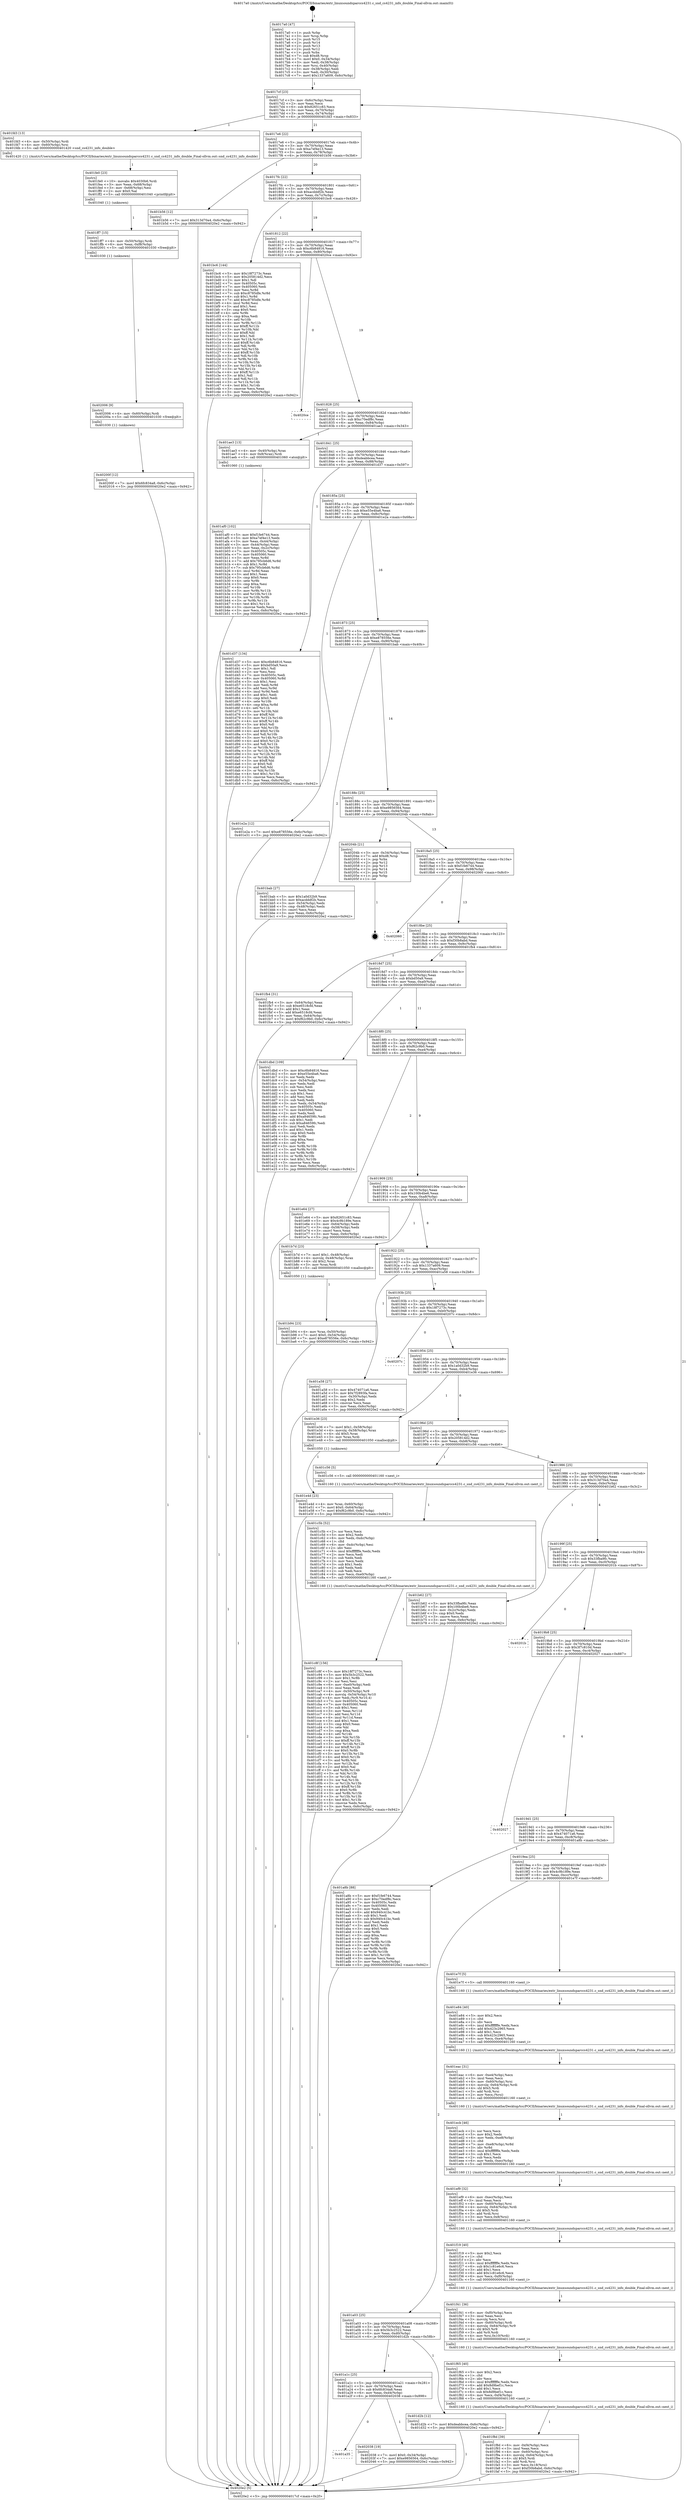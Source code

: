 digraph "0x4017a0" {
  label = "0x4017a0 (/mnt/c/Users/mathe/Desktop/tcc/POCII/binaries/extr_linuxsoundsparccs4231.c_snd_cs4231_info_double_Final-ollvm.out::main(0))"
  labelloc = "t"
  node[shape=record]

  Entry [label="",width=0.3,height=0.3,shape=circle,fillcolor=black,style=filled]
  "0x4017cf" [label="{
     0x4017cf [23]\l
     | [instrs]\l
     &nbsp;&nbsp;0x4017cf \<+3\>: mov -0x6c(%rbp),%eax\l
     &nbsp;&nbsp;0x4017d2 \<+2\>: mov %eax,%ecx\l
     &nbsp;&nbsp;0x4017d4 \<+6\>: sub $0x82651c83,%ecx\l
     &nbsp;&nbsp;0x4017da \<+3\>: mov %eax,-0x70(%rbp)\l
     &nbsp;&nbsp;0x4017dd \<+3\>: mov %ecx,-0x74(%rbp)\l
     &nbsp;&nbsp;0x4017e0 \<+6\>: je 0000000000401fd3 \<main+0x833\>\l
  }"]
  "0x401fd3" [label="{
     0x401fd3 [13]\l
     | [instrs]\l
     &nbsp;&nbsp;0x401fd3 \<+4\>: mov -0x50(%rbp),%rdi\l
     &nbsp;&nbsp;0x401fd7 \<+4\>: mov -0x60(%rbp),%rsi\l
     &nbsp;&nbsp;0x401fdb \<+5\>: call 0000000000401420 \<snd_cs4231_info_double\>\l
     | [calls]\l
     &nbsp;&nbsp;0x401420 \{1\} (/mnt/c/Users/mathe/Desktop/tcc/POCII/binaries/extr_linuxsoundsparccs4231.c_snd_cs4231_info_double_Final-ollvm.out::snd_cs4231_info_double)\l
  }"]
  "0x4017e6" [label="{
     0x4017e6 [22]\l
     | [instrs]\l
     &nbsp;&nbsp;0x4017e6 \<+5\>: jmp 00000000004017eb \<main+0x4b\>\l
     &nbsp;&nbsp;0x4017eb \<+3\>: mov -0x70(%rbp),%eax\l
     &nbsp;&nbsp;0x4017ee \<+5\>: sub $0xa7ef4e13,%eax\l
     &nbsp;&nbsp;0x4017f3 \<+3\>: mov %eax,-0x78(%rbp)\l
     &nbsp;&nbsp;0x4017f6 \<+6\>: je 0000000000401b56 \<main+0x3b6\>\l
  }"]
  Exit [label="",width=0.3,height=0.3,shape=circle,fillcolor=black,style=filled,peripheries=2]
  "0x401b56" [label="{
     0x401b56 [12]\l
     | [instrs]\l
     &nbsp;&nbsp;0x401b56 \<+7\>: movl $0x313d70a4,-0x6c(%rbp)\l
     &nbsp;&nbsp;0x401b5d \<+5\>: jmp 00000000004020e2 \<main+0x942\>\l
  }"]
  "0x4017fc" [label="{
     0x4017fc [22]\l
     | [instrs]\l
     &nbsp;&nbsp;0x4017fc \<+5\>: jmp 0000000000401801 \<main+0x61\>\l
     &nbsp;&nbsp;0x401801 \<+3\>: mov -0x70(%rbp),%eax\l
     &nbsp;&nbsp;0x401804 \<+5\>: sub $0xacdddf2b,%eax\l
     &nbsp;&nbsp;0x401809 \<+3\>: mov %eax,-0x7c(%rbp)\l
     &nbsp;&nbsp;0x40180c \<+6\>: je 0000000000401bc6 \<main+0x426\>\l
  }"]
  "0x401a35" [label="{
     0x401a35\l
  }", style=dashed]
  "0x401bc6" [label="{
     0x401bc6 [144]\l
     | [instrs]\l
     &nbsp;&nbsp;0x401bc6 \<+5\>: mov $0x18f7273c,%eax\l
     &nbsp;&nbsp;0x401bcb \<+5\>: mov $0x205814d2,%ecx\l
     &nbsp;&nbsp;0x401bd0 \<+2\>: mov $0x1,%dl\l
     &nbsp;&nbsp;0x401bd2 \<+7\>: mov 0x40505c,%esi\l
     &nbsp;&nbsp;0x401bd9 \<+7\>: mov 0x405060,%edi\l
     &nbsp;&nbsp;0x401be0 \<+3\>: mov %esi,%r8d\l
     &nbsp;&nbsp;0x401be3 \<+7\>: sub $0xc8785dfe,%r8d\l
     &nbsp;&nbsp;0x401bea \<+4\>: sub $0x1,%r8d\l
     &nbsp;&nbsp;0x401bee \<+7\>: add $0xc8785dfe,%r8d\l
     &nbsp;&nbsp;0x401bf5 \<+4\>: imul %r8d,%esi\l
     &nbsp;&nbsp;0x401bf9 \<+3\>: and $0x1,%esi\l
     &nbsp;&nbsp;0x401bfc \<+3\>: cmp $0x0,%esi\l
     &nbsp;&nbsp;0x401bff \<+4\>: sete %r9b\l
     &nbsp;&nbsp;0x401c03 \<+3\>: cmp $0xa,%edi\l
     &nbsp;&nbsp;0x401c06 \<+4\>: setl %r10b\l
     &nbsp;&nbsp;0x401c0a \<+3\>: mov %r9b,%r11b\l
     &nbsp;&nbsp;0x401c0d \<+4\>: xor $0xff,%r11b\l
     &nbsp;&nbsp;0x401c11 \<+3\>: mov %r10b,%bl\l
     &nbsp;&nbsp;0x401c14 \<+3\>: xor $0xff,%bl\l
     &nbsp;&nbsp;0x401c17 \<+3\>: xor $0x1,%dl\l
     &nbsp;&nbsp;0x401c1a \<+3\>: mov %r11b,%r14b\l
     &nbsp;&nbsp;0x401c1d \<+4\>: and $0xff,%r14b\l
     &nbsp;&nbsp;0x401c21 \<+3\>: and %dl,%r9b\l
     &nbsp;&nbsp;0x401c24 \<+3\>: mov %bl,%r15b\l
     &nbsp;&nbsp;0x401c27 \<+4\>: and $0xff,%r15b\l
     &nbsp;&nbsp;0x401c2b \<+3\>: and %dl,%r10b\l
     &nbsp;&nbsp;0x401c2e \<+3\>: or %r9b,%r14b\l
     &nbsp;&nbsp;0x401c31 \<+3\>: or %r10b,%r15b\l
     &nbsp;&nbsp;0x401c34 \<+3\>: xor %r15b,%r14b\l
     &nbsp;&nbsp;0x401c37 \<+3\>: or %bl,%r11b\l
     &nbsp;&nbsp;0x401c3a \<+4\>: xor $0xff,%r11b\l
     &nbsp;&nbsp;0x401c3e \<+3\>: or $0x1,%dl\l
     &nbsp;&nbsp;0x401c41 \<+3\>: and %dl,%r11b\l
     &nbsp;&nbsp;0x401c44 \<+3\>: or %r11b,%r14b\l
     &nbsp;&nbsp;0x401c47 \<+4\>: test $0x1,%r14b\l
     &nbsp;&nbsp;0x401c4b \<+3\>: cmovne %ecx,%eax\l
     &nbsp;&nbsp;0x401c4e \<+3\>: mov %eax,-0x6c(%rbp)\l
     &nbsp;&nbsp;0x401c51 \<+5\>: jmp 00000000004020e2 \<main+0x942\>\l
  }"]
  "0x401812" [label="{
     0x401812 [22]\l
     | [instrs]\l
     &nbsp;&nbsp;0x401812 \<+5\>: jmp 0000000000401817 \<main+0x77\>\l
     &nbsp;&nbsp;0x401817 \<+3\>: mov -0x70(%rbp),%eax\l
     &nbsp;&nbsp;0x40181a \<+5\>: sub $0xc6b84816,%eax\l
     &nbsp;&nbsp;0x40181f \<+3\>: mov %eax,-0x80(%rbp)\l
     &nbsp;&nbsp;0x401822 \<+6\>: je 00000000004020ce \<main+0x92e\>\l
  }"]
  "0x402038" [label="{
     0x402038 [19]\l
     | [instrs]\l
     &nbsp;&nbsp;0x402038 \<+7\>: movl $0x0,-0x34(%rbp)\l
     &nbsp;&nbsp;0x40203f \<+7\>: movl $0xe9856564,-0x6c(%rbp)\l
     &nbsp;&nbsp;0x402046 \<+5\>: jmp 00000000004020e2 \<main+0x942\>\l
  }"]
  "0x4020ce" [label="{
     0x4020ce\l
  }", style=dashed]
  "0x401828" [label="{
     0x401828 [25]\l
     | [instrs]\l
     &nbsp;&nbsp;0x401828 \<+5\>: jmp 000000000040182d \<main+0x8d\>\l
     &nbsp;&nbsp;0x40182d \<+3\>: mov -0x70(%rbp),%eax\l
     &nbsp;&nbsp;0x401830 \<+5\>: sub $0xc70edf8c,%eax\l
     &nbsp;&nbsp;0x401835 \<+6\>: mov %eax,-0x84(%rbp)\l
     &nbsp;&nbsp;0x40183b \<+6\>: je 0000000000401ae3 \<main+0x343\>\l
  }"]
  "0x40200f" [label="{
     0x40200f [12]\l
     | [instrs]\l
     &nbsp;&nbsp;0x40200f \<+7\>: movl $0x6fc834a8,-0x6c(%rbp)\l
     &nbsp;&nbsp;0x402016 \<+5\>: jmp 00000000004020e2 \<main+0x942\>\l
  }"]
  "0x401ae3" [label="{
     0x401ae3 [13]\l
     | [instrs]\l
     &nbsp;&nbsp;0x401ae3 \<+4\>: mov -0x40(%rbp),%rax\l
     &nbsp;&nbsp;0x401ae7 \<+4\>: mov 0x8(%rax),%rdi\l
     &nbsp;&nbsp;0x401aeb \<+5\>: call 0000000000401060 \<atoi@plt\>\l
     | [calls]\l
     &nbsp;&nbsp;0x401060 \{1\} (unknown)\l
  }"]
  "0x401841" [label="{
     0x401841 [25]\l
     | [instrs]\l
     &nbsp;&nbsp;0x401841 \<+5\>: jmp 0000000000401846 \<main+0xa6\>\l
     &nbsp;&nbsp;0x401846 \<+3\>: mov -0x70(%rbp),%eax\l
     &nbsp;&nbsp;0x401849 \<+5\>: sub $0xdeabbcea,%eax\l
     &nbsp;&nbsp;0x40184e \<+6\>: mov %eax,-0x88(%rbp)\l
     &nbsp;&nbsp;0x401854 \<+6\>: je 0000000000401d37 \<main+0x597\>\l
  }"]
  "0x402006" [label="{
     0x402006 [9]\l
     | [instrs]\l
     &nbsp;&nbsp;0x402006 \<+4\>: mov -0x60(%rbp),%rdi\l
     &nbsp;&nbsp;0x40200a \<+5\>: call 0000000000401030 \<free@plt\>\l
     | [calls]\l
     &nbsp;&nbsp;0x401030 \{1\} (unknown)\l
  }"]
  "0x401d37" [label="{
     0x401d37 [134]\l
     | [instrs]\l
     &nbsp;&nbsp;0x401d37 \<+5\>: mov $0xc6b84816,%eax\l
     &nbsp;&nbsp;0x401d3c \<+5\>: mov $0xbd50a9,%ecx\l
     &nbsp;&nbsp;0x401d41 \<+2\>: mov $0x1,%dl\l
     &nbsp;&nbsp;0x401d43 \<+2\>: xor %esi,%esi\l
     &nbsp;&nbsp;0x401d45 \<+7\>: mov 0x40505c,%edi\l
     &nbsp;&nbsp;0x401d4c \<+8\>: mov 0x405060,%r8d\l
     &nbsp;&nbsp;0x401d54 \<+3\>: sub $0x1,%esi\l
     &nbsp;&nbsp;0x401d57 \<+3\>: mov %edi,%r9d\l
     &nbsp;&nbsp;0x401d5a \<+3\>: add %esi,%r9d\l
     &nbsp;&nbsp;0x401d5d \<+4\>: imul %r9d,%edi\l
     &nbsp;&nbsp;0x401d61 \<+3\>: and $0x1,%edi\l
     &nbsp;&nbsp;0x401d64 \<+3\>: cmp $0x0,%edi\l
     &nbsp;&nbsp;0x401d67 \<+4\>: sete %r10b\l
     &nbsp;&nbsp;0x401d6b \<+4\>: cmp $0xa,%r8d\l
     &nbsp;&nbsp;0x401d6f \<+4\>: setl %r11b\l
     &nbsp;&nbsp;0x401d73 \<+3\>: mov %r10b,%bl\l
     &nbsp;&nbsp;0x401d76 \<+3\>: xor $0xff,%bl\l
     &nbsp;&nbsp;0x401d79 \<+3\>: mov %r11b,%r14b\l
     &nbsp;&nbsp;0x401d7c \<+4\>: xor $0xff,%r14b\l
     &nbsp;&nbsp;0x401d80 \<+3\>: xor $0x0,%dl\l
     &nbsp;&nbsp;0x401d83 \<+3\>: mov %bl,%r15b\l
     &nbsp;&nbsp;0x401d86 \<+4\>: and $0x0,%r15b\l
     &nbsp;&nbsp;0x401d8a \<+3\>: and %dl,%r10b\l
     &nbsp;&nbsp;0x401d8d \<+3\>: mov %r14b,%r12b\l
     &nbsp;&nbsp;0x401d90 \<+4\>: and $0x0,%r12b\l
     &nbsp;&nbsp;0x401d94 \<+3\>: and %dl,%r11b\l
     &nbsp;&nbsp;0x401d97 \<+3\>: or %r10b,%r15b\l
     &nbsp;&nbsp;0x401d9a \<+3\>: or %r11b,%r12b\l
     &nbsp;&nbsp;0x401d9d \<+3\>: xor %r12b,%r15b\l
     &nbsp;&nbsp;0x401da0 \<+3\>: or %r14b,%bl\l
     &nbsp;&nbsp;0x401da3 \<+3\>: xor $0xff,%bl\l
     &nbsp;&nbsp;0x401da6 \<+3\>: or $0x0,%dl\l
     &nbsp;&nbsp;0x401da9 \<+2\>: and %dl,%bl\l
     &nbsp;&nbsp;0x401dab \<+3\>: or %bl,%r15b\l
     &nbsp;&nbsp;0x401dae \<+4\>: test $0x1,%r15b\l
     &nbsp;&nbsp;0x401db2 \<+3\>: cmovne %ecx,%eax\l
     &nbsp;&nbsp;0x401db5 \<+3\>: mov %eax,-0x6c(%rbp)\l
     &nbsp;&nbsp;0x401db8 \<+5\>: jmp 00000000004020e2 \<main+0x942\>\l
  }"]
  "0x40185a" [label="{
     0x40185a [25]\l
     | [instrs]\l
     &nbsp;&nbsp;0x40185a \<+5\>: jmp 000000000040185f \<main+0xbf\>\l
     &nbsp;&nbsp;0x40185f \<+3\>: mov -0x70(%rbp),%eax\l
     &nbsp;&nbsp;0x401862 \<+5\>: sub $0xe55e4ba6,%eax\l
     &nbsp;&nbsp;0x401867 \<+6\>: mov %eax,-0x8c(%rbp)\l
     &nbsp;&nbsp;0x40186d \<+6\>: je 0000000000401e2a \<main+0x68a\>\l
  }"]
  "0x401ff7" [label="{
     0x401ff7 [15]\l
     | [instrs]\l
     &nbsp;&nbsp;0x401ff7 \<+4\>: mov -0x50(%rbp),%rdi\l
     &nbsp;&nbsp;0x401ffb \<+6\>: mov %eax,-0xf8(%rbp)\l
     &nbsp;&nbsp;0x402001 \<+5\>: call 0000000000401030 \<free@plt\>\l
     | [calls]\l
     &nbsp;&nbsp;0x401030 \{1\} (unknown)\l
  }"]
  "0x401e2a" [label="{
     0x401e2a [12]\l
     | [instrs]\l
     &nbsp;&nbsp;0x401e2a \<+7\>: movl $0xe878556e,-0x6c(%rbp)\l
     &nbsp;&nbsp;0x401e31 \<+5\>: jmp 00000000004020e2 \<main+0x942\>\l
  }"]
  "0x401873" [label="{
     0x401873 [25]\l
     | [instrs]\l
     &nbsp;&nbsp;0x401873 \<+5\>: jmp 0000000000401878 \<main+0xd8\>\l
     &nbsp;&nbsp;0x401878 \<+3\>: mov -0x70(%rbp),%eax\l
     &nbsp;&nbsp;0x40187b \<+5\>: sub $0xe878556e,%eax\l
     &nbsp;&nbsp;0x401880 \<+6\>: mov %eax,-0x90(%rbp)\l
     &nbsp;&nbsp;0x401886 \<+6\>: je 0000000000401bab \<main+0x40b\>\l
  }"]
  "0x401fe0" [label="{
     0x401fe0 [23]\l
     | [instrs]\l
     &nbsp;&nbsp;0x401fe0 \<+10\>: movabs $0x4030b6,%rdi\l
     &nbsp;&nbsp;0x401fea \<+3\>: mov %eax,-0x68(%rbp)\l
     &nbsp;&nbsp;0x401fed \<+3\>: mov -0x68(%rbp),%esi\l
     &nbsp;&nbsp;0x401ff0 \<+2\>: mov $0x0,%al\l
     &nbsp;&nbsp;0x401ff2 \<+5\>: call 0000000000401040 \<printf@plt\>\l
     | [calls]\l
     &nbsp;&nbsp;0x401040 \{1\} (unknown)\l
  }"]
  "0x401bab" [label="{
     0x401bab [27]\l
     | [instrs]\l
     &nbsp;&nbsp;0x401bab \<+5\>: mov $0x1a0d32b9,%eax\l
     &nbsp;&nbsp;0x401bb0 \<+5\>: mov $0xacdddf2b,%ecx\l
     &nbsp;&nbsp;0x401bb5 \<+3\>: mov -0x54(%rbp),%edx\l
     &nbsp;&nbsp;0x401bb8 \<+3\>: cmp -0x48(%rbp),%edx\l
     &nbsp;&nbsp;0x401bbb \<+3\>: cmovl %ecx,%eax\l
     &nbsp;&nbsp;0x401bbe \<+3\>: mov %eax,-0x6c(%rbp)\l
     &nbsp;&nbsp;0x401bc1 \<+5\>: jmp 00000000004020e2 \<main+0x942\>\l
  }"]
  "0x40188c" [label="{
     0x40188c [25]\l
     | [instrs]\l
     &nbsp;&nbsp;0x40188c \<+5\>: jmp 0000000000401891 \<main+0xf1\>\l
     &nbsp;&nbsp;0x401891 \<+3\>: mov -0x70(%rbp),%eax\l
     &nbsp;&nbsp;0x401894 \<+5\>: sub $0xe9856564,%eax\l
     &nbsp;&nbsp;0x401899 \<+6\>: mov %eax,-0x94(%rbp)\l
     &nbsp;&nbsp;0x40189f \<+6\>: je 000000000040204b \<main+0x8ab\>\l
  }"]
  "0x401f8d" [label="{
     0x401f8d [39]\l
     | [instrs]\l
     &nbsp;&nbsp;0x401f8d \<+6\>: mov -0xf4(%rbp),%ecx\l
     &nbsp;&nbsp;0x401f93 \<+3\>: imul %eax,%ecx\l
     &nbsp;&nbsp;0x401f96 \<+4\>: mov -0x60(%rbp),%rsi\l
     &nbsp;&nbsp;0x401f9a \<+4\>: movslq -0x64(%rbp),%rdi\l
     &nbsp;&nbsp;0x401f9e \<+4\>: shl $0x5,%rdi\l
     &nbsp;&nbsp;0x401fa2 \<+3\>: add %rdi,%rsi\l
     &nbsp;&nbsp;0x401fa5 \<+3\>: mov %ecx,0x18(%rsi)\l
     &nbsp;&nbsp;0x401fa8 \<+7\>: movl $0xf30b8abd,-0x6c(%rbp)\l
     &nbsp;&nbsp;0x401faf \<+5\>: jmp 00000000004020e2 \<main+0x942\>\l
  }"]
  "0x40204b" [label="{
     0x40204b [21]\l
     | [instrs]\l
     &nbsp;&nbsp;0x40204b \<+3\>: mov -0x34(%rbp),%eax\l
     &nbsp;&nbsp;0x40204e \<+7\>: add $0xd8,%rsp\l
     &nbsp;&nbsp;0x402055 \<+1\>: pop %rbx\l
     &nbsp;&nbsp;0x402056 \<+2\>: pop %r12\l
     &nbsp;&nbsp;0x402058 \<+2\>: pop %r13\l
     &nbsp;&nbsp;0x40205a \<+2\>: pop %r14\l
     &nbsp;&nbsp;0x40205c \<+2\>: pop %r15\l
     &nbsp;&nbsp;0x40205e \<+1\>: pop %rbp\l
     &nbsp;&nbsp;0x40205f \<+1\>: ret\l
  }"]
  "0x4018a5" [label="{
     0x4018a5 [25]\l
     | [instrs]\l
     &nbsp;&nbsp;0x4018a5 \<+5\>: jmp 00000000004018aa \<main+0x10a\>\l
     &nbsp;&nbsp;0x4018aa \<+3\>: mov -0x70(%rbp),%eax\l
     &nbsp;&nbsp;0x4018ad \<+5\>: sub $0xf1fe6744,%eax\l
     &nbsp;&nbsp;0x4018b2 \<+6\>: mov %eax,-0x98(%rbp)\l
     &nbsp;&nbsp;0x4018b8 \<+6\>: je 0000000000402060 \<main+0x8c0\>\l
  }"]
  "0x401f65" [label="{
     0x401f65 [40]\l
     | [instrs]\l
     &nbsp;&nbsp;0x401f65 \<+5\>: mov $0x2,%ecx\l
     &nbsp;&nbsp;0x401f6a \<+1\>: cltd\l
     &nbsp;&nbsp;0x401f6b \<+2\>: idiv %ecx\l
     &nbsp;&nbsp;0x401f6d \<+6\>: imul $0xfffffffe,%edx,%ecx\l
     &nbsp;&nbsp;0x401f73 \<+6\>: add $0x8d9bef1c,%ecx\l
     &nbsp;&nbsp;0x401f79 \<+3\>: add $0x1,%ecx\l
     &nbsp;&nbsp;0x401f7c \<+6\>: sub $0x8d9bef1c,%ecx\l
     &nbsp;&nbsp;0x401f82 \<+6\>: mov %ecx,-0xf4(%rbp)\l
     &nbsp;&nbsp;0x401f88 \<+5\>: call 0000000000401160 \<next_i\>\l
     | [calls]\l
     &nbsp;&nbsp;0x401160 \{1\} (/mnt/c/Users/mathe/Desktop/tcc/POCII/binaries/extr_linuxsoundsparccs4231.c_snd_cs4231_info_double_Final-ollvm.out::next_i)\l
  }"]
  "0x402060" [label="{
     0x402060\l
  }", style=dashed]
  "0x4018be" [label="{
     0x4018be [25]\l
     | [instrs]\l
     &nbsp;&nbsp;0x4018be \<+5\>: jmp 00000000004018c3 \<main+0x123\>\l
     &nbsp;&nbsp;0x4018c3 \<+3\>: mov -0x70(%rbp),%eax\l
     &nbsp;&nbsp;0x4018c6 \<+5\>: sub $0xf30b8abd,%eax\l
     &nbsp;&nbsp;0x4018cb \<+6\>: mov %eax,-0x9c(%rbp)\l
     &nbsp;&nbsp;0x4018d1 \<+6\>: je 0000000000401fb4 \<main+0x814\>\l
  }"]
  "0x401f41" [label="{
     0x401f41 [36]\l
     | [instrs]\l
     &nbsp;&nbsp;0x401f41 \<+6\>: mov -0xf0(%rbp),%ecx\l
     &nbsp;&nbsp;0x401f47 \<+3\>: imul %eax,%ecx\l
     &nbsp;&nbsp;0x401f4a \<+3\>: movslq %ecx,%rsi\l
     &nbsp;&nbsp;0x401f4d \<+4\>: mov -0x60(%rbp),%rdi\l
     &nbsp;&nbsp;0x401f51 \<+4\>: movslq -0x64(%rbp),%r9\l
     &nbsp;&nbsp;0x401f55 \<+4\>: shl $0x5,%r9\l
     &nbsp;&nbsp;0x401f59 \<+3\>: add %r9,%rdi\l
     &nbsp;&nbsp;0x401f5c \<+4\>: mov %rsi,0x10(%rdi)\l
     &nbsp;&nbsp;0x401f60 \<+5\>: call 0000000000401160 \<next_i\>\l
     | [calls]\l
     &nbsp;&nbsp;0x401160 \{1\} (/mnt/c/Users/mathe/Desktop/tcc/POCII/binaries/extr_linuxsoundsparccs4231.c_snd_cs4231_info_double_Final-ollvm.out::next_i)\l
  }"]
  "0x401fb4" [label="{
     0x401fb4 [31]\l
     | [instrs]\l
     &nbsp;&nbsp;0x401fb4 \<+3\>: mov -0x64(%rbp),%eax\l
     &nbsp;&nbsp;0x401fb7 \<+5\>: sub $0xe6518cfd,%eax\l
     &nbsp;&nbsp;0x401fbc \<+3\>: add $0x1,%eax\l
     &nbsp;&nbsp;0x401fbf \<+5\>: add $0xe6518cfd,%eax\l
     &nbsp;&nbsp;0x401fc4 \<+3\>: mov %eax,-0x64(%rbp)\l
     &nbsp;&nbsp;0x401fc7 \<+7\>: movl $0xf62c9b0,-0x6c(%rbp)\l
     &nbsp;&nbsp;0x401fce \<+5\>: jmp 00000000004020e2 \<main+0x942\>\l
  }"]
  "0x4018d7" [label="{
     0x4018d7 [25]\l
     | [instrs]\l
     &nbsp;&nbsp;0x4018d7 \<+5\>: jmp 00000000004018dc \<main+0x13c\>\l
     &nbsp;&nbsp;0x4018dc \<+3\>: mov -0x70(%rbp),%eax\l
     &nbsp;&nbsp;0x4018df \<+5\>: sub $0xbd50a9,%eax\l
     &nbsp;&nbsp;0x4018e4 \<+6\>: mov %eax,-0xa0(%rbp)\l
     &nbsp;&nbsp;0x4018ea \<+6\>: je 0000000000401dbd \<main+0x61d\>\l
  }"]
  "0x401f19" [label="{
     0x401f19 [40]\l
     | [instrs]\l
     &nbsp;&nbsp;0x401f19 \<+5\>: mov $0x2,%ecx\l
     &nbsp;&nbsp;0x401f1e \<+1\>: cltd\l
     &nbsp;&nbsp;0x401f1f \<+2\>: idiv %ecx\l
     &nbsp;&nbsp;0x401f21 \<+6\>: imul $0xfffffffe,%edx,%ecx\l
     &nbsp;&nbsp;0x401f27 \<+6\>: sub $0x1c81e6c6,%ecx\l
     &nbsp;&nbsp;0x401f2d \<+3\>: add $0x1,%ecx\l
     &nbsp;&nbsp;0x401f30 \<+6\>: add $0x1c81e6c6,%ecx\l
     &nbsp;&nbsp;0x401f36 \<+6\>: mov %ecx,-0xf0(%rbp)\l
     &nbsp;&nbsp;0x401f3c \<+5\>: call 0000000000401160 \<next_i\>\l
     | [calls]\l
     &nbsp;&nbsp;0x401160 \{1\} (/mnt/c/Users/mathe/Desktop/tcc/POCII/binaries/extr_linuxsoundsparccs4231.c_snd_cs4231_info_double_Final-ollvm.out::next_i)\l
  }"]
  "0x401dbd" [label="{
     0x401dbd [109]\l
     | [instrs]\l
     &nbsp;&nbsp;0x401dbd \<+5\>: mov $0xc6b84816,%eax\l
     &nbsp;&nbsp;0x401dc2 \<+5\>: mov $0xe55e4ba6,%ecx\l
     &nbsp;&nbsp;0x401dc7 \<+2\>: xor %edx,%edx\l
     &nbsp;&nbsp;0x401dc9 \<+3\>: mov -0x54(%rbp),%esi\l
     &nbsp;&nbsp;0x401dcc \<+2\>: mov %edx,%edi\l
     &nbsp;&nbsp;0x401dce \<+2\>: sub %esi,%edi\l
     &nbsp;&nbsp;0x401dd0 \<+2\>: mov %edx,%esi\l
     &nbsp;&nbsp;0x401dd2 \<+3\>: sub $0x1,%esi\l
     &nbsp;&nbsp;0x401dd5 \<+2\>: add %esi,%edi\l
     &nbsp;&nbsp;0x401dd7 \<+2\>: sub %edi,%edx\l
     &nbsp;&nbsp;0x401dd9 \<+3\>: mov %edx,-0x54(%rbp)\l
     &nbsp;&nbsp;0x401ddc \<+7\>: mov 0x40505c,%edx\l
     &nbsp;&nbsp;0x401de3 \<+7\>: mov 0x405060,%esi\l
     &nbsp;&nbsp;0x401dea \<+2\>: mov %edx,%edi\l
     &nbsp;&nbsp;0x401dec \<+6\>: add $0xa84659fc,%edi\l
     &nbsp;&nbsp;0x401df2 \<+3\>: sub $0x1,%edi\l
     &nbsp;&nbsp;0x401df5 \<+6\>: sub $0xa84659fc,%edi\l
     &nbsp;&nbsp;0x401dfb \<+3\>: imul %edi,%edx\l
     &nbsp;&nbsp;0x401dfe \<+3\>: and $0x1,%edx\l
     &nbsp;&nbsp;0x401e01 \<+3\>: cmp $0x0,%edx\l
     &nbsp;&nbsp;0x401e04 \<+4\>: sete %r8b\l
     &nbsp;&nbsp;0x401e08 \<+3\>: cmp $0xa,%esi\l
     &nbsp;&nbsp;0x401e0b \<+4\>: setl %r9b\l
     &nbsp;&nbsp;0x401e0f \<+3\>: mov %r8b,%r10b\l
     &nbsp;&nbsp;0x401e12 \<+3\>: and %r9b,%r10b\l
     &nbsp;&nbsp;0x401e15 \<+3\>: xor %r9b,%r8b\l
     &nbsp;&nbsp;0x401e18 \<+3\>: or %r8b,%r10b\l
     &nbsp;&nbsp;0x401e1b \<+4\>: test $0x1,%r10b\l
     &nbsp;&nbsp;0x401e1f \<+3\>: cmovne %ecx,%eax\l
     &nbsp;&nbsp;0x401e22 \<+3\>: mov %eax,-0x6c(%rbp)\l
     &nbsp;&nbsp;0x401e25 \<+5\>: jmp 00000000004020e2 \<main+0x942\>\l
  }"]
  "0x4018f0" [label="{
     0x4018f0 [25]\l
     | [instrs]\l
     &nbsp;&nbsp;0x4018f0 \<+5\>: jmp 00000000004018f5 \<main+0x155\>\l
     &nbsp;&nbsp;0x4018f5 \<+3\>: mov -0x70(%rbp),%eax\l
     &nbsp;&nbsp;0x4018f8 \<+5\>: sub $0xf62c9b0,%eax\l
     &nbsp;&nbsp;0x4018fd \<+6\>: mov %eax,-0xa4(%rbp)\l
     &nbsp;&nbsp;0x401903 \<+6\>: je 0000000000401e64 \<main+0x6c4\>\l
  }"]
  "0x401ef9" [label="{
     0x401ef9 [32]\l
     | [instrs]\l
     &nbsp;&nbsp;0x401ef9 \<+6\>: mov -0xec(%rbp),%ecx\l
     &nbsp;&nbsp;0x401eff \<+3\>: imul %eax,%ecx\l
     &nbsp;&nbsp;0x401f02 \<+4\>: mov -0x60(%rbp),%rsi\l
     &nbsp;&nbsp;0x401f06 \<+4\>: movslq -0x64(%rbp),%rdi\l
     &nbsp;&nbsp;0x401f0a \<+4\>: shl $0x5,%rdi\l
     &nbsp;&nbsp;0x401f0e \<+3\>: add %rdi,%rsi\l
     &nbsp;&nbsp;0x401f11 \<+3\>: mov %ecx,0x8(%rsi)\l
     &nbsp;&nbsp;0x401f14 \<+5\>: call 0000000000401160 \<next_i\>\l
     | [calls]\l
     &nbsp;&nbsp;0x401160 \{1\} (/mnt/c/Users/mathe/Desktop/tcc/POCII/binaries/extr_linuxsoundsparccs4231.c_snd_cs4231_info_double_Final-ollvm.out::next_i)\l
  }"]
  "0x401e64" [label="{
     0x401e64 [27]\l
     | [instrs]\l
     &nbsp;&nbsp;0x401e64 \<+5\>: mov $0x82651c83,%eax\l
     &nbsp;&nbsp;0x401e69 \<+5\>: mov $0x4c9b189e,%ecx\l
     &nbsp;&nbsp;0x401e6e \<+3\>: mov -0x64(%rbp),%edx\l
     &nbsp;&nbsp;0x401e71 \<+3\>: cmp -0x58(%rbp),%edx\l
     &nbsp;&nbsp;0x401e74 \<+3\>: cmovl %ecx,%eax\l
     &nbsp;&nbsp;0x401e77 \<+3\>: mov %eax,-0x6c(%rbp)\l
     &nbsp;&nbsp;0x401e7a \<+5\>: jmp 00000000004020e2 \<main+0x942\>\l
  }"]
  "0x401909" [label="{
     0x401909 [25]\l
     | [instrs]\l
     &nbsp;&nbsp;0x401909 \<+5\>: jmp 000000000040190e \<main+0x16e\>\l
     &nbsp;&nbsp;0x40190e \<+3\>: mov -0x70(%rbp),%eax\l
     &nbsp;&nbsp;0x401911 \<+5\>: sub $0x100b4be6,%eax\l
     &nbsp;&nbsp;0x401916 \<+6\>: mov %eax,-0xa8(%rbp)\l
     &nbsp;&nbsp;0x40191c \<+6\>: je 0000000000401b7d \<main+0x3dd\>\l
  }"]
  "0x401ecb" [label="{
     0x401ecb [46]\l
     | [instrs]\l
     &nbsp;&nbsp;0x401ecb \<+2\>: xor %ecx,%ecx\l
     &nbsp;&nbsp;0x401ecd \<+5\>: mov $0x2,%edx\l
     &nbsp;&nbsp;0x401ed2 \<+6\>: mov %edx,-0xe8(%rbp)\l
     &nbsp;&nbsp;0x401ed8 \<+1\>: cltd\l
     &nbsp;&nbsp;0x401ed9 \<+7\>: mov -0xe8(%rbp),%r8d\l
     &nbsp;&nbsp;0x401ee0 \<+3\>: idiv %r8d\l
     &nbsp;&nbsp;0x401ee3 \<+6\>: imul $0xfffffffe,%edx,%edx\l
     &nbsp;&nbsp;0x401ee9 \<+3\>: sub $0x1,%ecx\l
     &nbsp;&nbsp;0x401eec \<+2\>: sub %ecx,%edx\l
     &nbsp;&nbsp;0x401eee \<+6\>: mov %edx,-0xec(%rbp)\l
     &nbsp;&nbsp;0x401ef4 \<+5\>: call 0000000000401160 \<next_i\>\l
     | [calls]\l
     &nbsp;&nbsp;0x401160 \{1\} (/mnt/c/Users/mathe/Desktop/tcc/POCII/binaries/extr_linuxsoundsparccs4231.c_snd_cs4231_info_double_Final-ollvm.out::next_i)\l
  }"]
  "0x401b7d" [label="{
     0x401b7d [23]\l
     | [instrs]\l
     &nbsp;&nbsp;0x401b7d \<+7\>: movl $0x1,-0x48(%rbp)\l
     &nbsp;&nbsp;0x401b84 \<+4\>: movslq -0x48(%rbp),%rax\l
     &nbsp;&nbsp;0x401b88 \<+4\>: shl $0x2,%rax\l
     &nbsp;&nbsp;0x401b8c \<+3\>: mov %rax,%rdi\l
     &nbsp;&nbsp;0x401b8f \<+5\>: call 0000000000401050 \<malloc@plt\>\l
     | [calls]\l
     &nbsp;&nbsp;0x401050 \{1\} (unknown)\l
  }"]
  "0x401922" [label="{
     0x401922 [25]\l
     | [instrs]\l
     &nbsp;&nbsp;0x401922 \<+5\>: jmp 0000000000401927 \<main+0x187\>\l
     &nbsp;&nbsp;0x401927 \<+3\>: mov -0x70(%rbp),%eax\l
     &nbsp;&nbsp;0x40192a \<+5\>: sub $0x1337a609,%eax\l
     &nbsp;&nbsp;0x40192f \<+6\>: mov %eax,-0xac(%rbp)\l
     &nbsp;&nbsp;0x401935 \<+6\>: je 0000000000401a58 \<main+0x2b8\>\l
  }"]
  "0x401eac" [label="{
     0x401eac [31]\l
     | [instrs]\l
     &nbsp;&nbsp;0x401eac \<+6\>: mov -0xe4(%rbp),%ecx\l
     &nbsp;&nbsp;0x401eb2 \<+3\>: imul %eax,%ecx\l
     &nbsp;&nbsp;0x401eb5 \<+4\>: mov -0x60(%rbp),%rsi\l
     &nbsp;&nbsp;0x401eb9 \<+4\>: movslq -0x64(%rbp),%rdi\l
     &nbsp;&nbsp;0x401ebd \<+4\>: shl $0x5,%rdi\l
     &nbsp;&nbsp;0x401ec1 \<+3\>: add %rdi,%rsi\l
     &nbsp;&nbsp;0x401ec4 \<+2\>: mov %ecx,(%rsi)\l
     &nbsp;&nbsp;0x401ec6 \<+5\>: call 0000000000401160 \<next_i\>\l
     | [calls]\l
     &nbsp;&nbsp;0x401160 \{1\} (/mnt/c/Users/mathe/Desktop/tcc/POCII/binaries/extr_linuxsoundsparccs4231.c_snd_cs4231_info_double_Final-ollvm.out::next_i)\l
  }"]
  "0x401a58" [label="{
     0x401a58 [27]\l
     | [instrs]\l
     &nbsp;&nbsp;0x401a58 \<+5\>: mov $0x474071a6,%eax\l
     &nbsp;&nbsp;0x401a5d \<+5\>: mov $0x7f2893fa,%ecx\l
     &nbsp;&nbsp;0x401a62 \<+3\>: mov -0x30(%rbp),%edx\l
     &nbsp;&nbsp;0x401a65 \<+3\>: cmp $0x2,%edx\l
     &nbsp;&nbsp;0x401a68 \<+3\>: cmovne %ecx,%eax\l
     &nbsp;&nbsp;0x401a6b \<+3\>: mov %eax,-0x6c(%rbp)\l
     &nbsp;&nbsp;0x401a6e \<+5\>: jmp 00000000004020e2 \<main+0x942\>\l
  }"]
  "0x40193b" [label="{
     0x40193b [25]\l
     | [instrs]\l
     &nbsp;&nbsp;0x40193b \<+5\>: jmp 0000000000401940 \<main+0x1a0\>\l
     &nbsp;&nbsp;0x401940 \<+3\>: mov -0x70(%rbp),%eax\l
     &nbsp;&nbsp;0x401943 \<+5\>: sub $0x18f7273c,%eax\l
     &nbsp;&nbsp;0x401948 \<+6\>: mov %eax,-0xb0(%rbp)\l
     &nbsp;&nbsp;0x40194e \<+6\>: je 000000000040207c \<main+0x8dc\>\l
  }"]
  "0x4020e2" [label="{
     0x4020e2 [5]\l
     | [instrs]\l
     &nbsp;&nbsp;0x4020e2 \<+5\>: jmp 00000000004017cf \<main+0x2f\>\l
  }"]
  "0x4017a0" [label="{
     0x4017a0 [47]\l
     | [instrs]\l
     &nbsp;&nbsp;0x4017a0 \<+1\>: push %rbp\l
     &nbsp;&nbsp;0x4017a1 \<+3\>: mov %rsp,%rbp\l
     &nbsp;&nbsp;0x4017a4 \<+2\>: push %r15\l
     &nbsp;&nbsp;0x4017a6 \<+2\>: push %r14\l
     &nbsp;&nbsp;0x4017a8 \<+2\>: push %r13\l
     &nbsp;&nbsp;0x4017aa \<+2\>: push %r12\l
     &nbsp;&nbsp;0x4017ac \<+1\>: push %rbx\l
     &nbsp;&nbsp;0x4017ad \<+7\>: sub $0xd8,%rsp\l
     &nbsp;&nbsp;0x4017b4 \<+7\>: movl $0x0,-0x34(%rbp)\l
     &nbsp;&nbsp;0x4017bb \<+3\>: mov %edi,-0x38(%rbp)\l
     &nbsp;&nbsp;0x4017be \<+4\>: mov %rsi,-0x40(%rbp)\l
     &nbsp;&nbsp;0x4017c2 \<+3\>: mov -0x38(%rbp),%edi\l
     &nbsp;&nbsp;0x4017c5 \<+3\>: mov %edi,-0x30(%rbp)\l
     &nbsp;&nbsp;0x4017c8 \<+7\>: movl $0x1337a609,-0x6c(%rbp)\l
  }"]
  "0x401e84" [label="{
     0x401e84 [40]\l
     | [instrs]\l
     &nbsp;&nbsp;0x401e84 \<+5\>: mov $0x2,%ecx\l
     &nbsp;&nbsp;0x401e89 \<+1\>: cltd\l
     &nbsp;&nbsp;0x401e8a \<+2\>: idiv %ecx\l
     &nbsp;&nbsp;0x401e8c \<+6\>: imul $0xfffffffe,%edx,%ecx\l
     &nbsp;&nbsp;0x401e92 \<+6\>: add $0x423c2965,%ecx\l
     &nbsp;&nbsp;0x401e98 \<+3\>: add $0x1,%ecx\l
     &nbsp;&nbsp;0x401e9b \<+6\>: sub $0x423c2965,%ecx\l
     &nbsp;&nbsp;0x401ea1 \<+6\>: mov %ecx,-0xe4(%rbp)\l
     &nbsp;&nbsp;0x401ea7 \<+5\>: call 0000000000401160 \<next_i\>\l
     | [calls]\l
     &nbsp;&nbsp;0x401160 \{1\} (/mnt/c/Users/mathe/Desktop/tcc/POCII/binaries/extr_linuxsoundsparccs4231.c_snd_cs4231_info_double_Final-ollvm.out::next_i)\l
  }"]
  "0x40207c" [label="{
     0x40207c\l
  }", style=dashed]
  "0x401954" [label="{
     0x401954 [25]\l
     | [instrs]\l
     &nbsp;&nbsp;0x401954 \<+5\>: jmp 0000000000401959 \<main+0x1b9\>\l
     &nbsp;&nbsp;0x401959 \<+3\>: mov -0x70(%rbp),%eax\l
     &nbsp;&nbsp;0x40195c \<+5\>: sub $0x1a0d32b9,%eax\l
     &nbsp;&nbsp;0x401961 \<+6\>: mov %eax,-0xb4(%rbp)\l
     &nbsp;&nbsp;0x401967 \<+6\>: je 0000000000401e36 \<main+0x696\>\l
  }"]
  "0x401e4d" [label="{
     0x401e4d [23]\l
     | [instrs]\l
     &nbsp;&nbsp;0x401e4d \<+4\>: mov %rax,-0x60(%rbp)\l
     &nbsp;&nbsp;0x401e51 \<+7\>: movl $0x0,-0x64(%rbp)\l
     &nbsp;&nbsp;0x401e58 \<+7\>: movl $0xf62c9b0,-0x6c(%rbp)\l
     &nbsp;&nbsp;0x401e5f \<+5\>: jmp 00000000004020e2 \<main+0x942\>\l
  }"]
  "0x401e36" [label="{
     0x401e36 [23]\l
     | [instrs]\l
     &nbsp;&nbsp;0x401e36 \<+7\>: movl $0x1,-0x58(%rbp)\l
     &nbsp;&nbsp;0x401e3d \<+4\>: movslq -0x58(%rbp),%rax\l
     &nbsp;&nbsp;0x401e41 \<+4\>: shl $0x5,%rax\l
     &nbsp;&nbsp;0x401e45 \<+3\>: mov %rax,%rdi\l
     &nbsp;&nbsp;0x401e48 \<+5\>: call 0000000000401050 \<malloc@plt\>\l
     | [calls]\l
     &nbsp;&nbsp;0x401050 \{1\} (unknown)\l
  }"]
  "0x40196d" [label="{
     0x40196d [25]\l
     | [instrs]\l
     &nbsp;&nbsp;0x40196d \<+5\>: jmp 0000000000401972 \<main+0x1d2\>\l
     &nbsp;&nbsp;0x401972 \<+3\>: mov -0x70(%rbp),%eax\l
     &nbsp;&nbsp;0x401975 \<+5\>: sub $0x205814d2,%eax\l
     &nbsp;&nbsp;0x40197a \<+6\>: mov %eax,-0xb8(%rbp)\l
     &nbsp;&nbsp;0x401980 \<+6\>: je 0000000000401c56 \<main+0x4b6\>\l
  }"]
  "0x401a1c" [label="{
     0x401a1c [25]\l
     | [instrs]\l
     &nbsp;&nbsp;0x401a1c \<+5\>: jmp 0000000000401a21 \<main+0x281\>\l
     &nbsp;&nbsp;0x401a21 \<+3\>: mov -0x70(%rbp),%eax\l
     &nbsp;&nbsp;0x401a24 \<+5\>: sub $0x6fc834a8,%eax\l
     &nbsp;&nbsp;0x401a29 \<+6\>: mov %eax,-0xd4(%rbp)\l
     &nbsp;&nbsp;0x401a2f \<+6\>: je 0000000000402038 \<main+0x898\>\l
  }"]
  "0x401c56" [label="{
     0x401c56 [5]\l
     | [instrs]\l
     &nbsp;&nbsp;0x401c56 \<+5\>: call 0000000000401160 \<next_i\>\l
     | [calls]\l
     &nbsp;&nbsp;0x401160 \{1\} (/mnt/c/Users/mathe/Desktop/tcc/POCII/binaries/extr_linuxsoundsparccs4231.c_snd_cs4231_info_double_Final-ollvm.out::next_i)\l
  }"]
  "0x401986" [label="{
     0x401986 [25]\l
     | [instrs]\l
     &nbsp;&nbsp;0x401986 \<+5\>: jmp 000000000040198b \<main+0x1eb\>\l
     &nbsp;&nbsp;0x40198b \<+3\>: mov -0x70(%rbp),%eax\l
     &nbsp;&nbsp;0x40198e \<+5\>: sub $0x313d70a4,%eax\l
     &nbsp;&nbsp;0x401993 \<+6\>: mov %eax,-0xbc(%rbp)\l
     &nbsp;&nbsp;0x401999 \<+6\>: je 0000000000401b62 \<main+0x3c2\>\l
  }"]
  "0x401d2b" [label="{
     0x401d2b [12]\l
     | [instrs]\l
     &nbsp;&nbsp;0x401d2b \<+7\>: movl $0xdeabbcea,-0x6c(%rbp)\l
     &nbsp;&nbsp;0x401d32 \<+5\>: jmp 00000000004020e2 \<main+0x942\>\l
  }"]
  "0x401b62" [label="{
     0x401b62 [27]\l
     | [instrs]\l
     &nbsp;&nbsp;0x401b62 \<+5\>: mov $0x33fba9fc,%eax\l
     &nbsp;&nbsp;0x401b67 \<+5\>: mov $0x100b4be6,%ecx\l
     &nbsp;&nbsp;0x401b6c \<+3\>: mov -0x2c(%rbp),%edx\l
     &nbsp;&nbsp;0x401b6f \<+3\>: cmp $0x0,%edx\l
     &nbsp;&nbsp;0x401b72 \<+3\>: cmove %ecx,%eax\l
     &nbsp;&nbsp;0x401b75 \<+3\>: mov %eax,-0x6c(%rbp)\l
     &nbsp;&nbsp;0x401b78 \<+5\>: jmp 00000000004020e2 \<main+0x942\>\l
  }"]
  "0x40199f" [label="{
     0x40199f [25]\l
     | [instrs]\l
     &nbsp;&nbsp;0x40199f \<+5\>: jmp 00000000004019a4 \<main+0x204\>\l
     &nbsp;&nbsp;0x4019a4 \<+3\>: mov -0x70(%rbp),%eax\l
     &nbsp;&nbsp;0x4019a7 \<+5\>: sub $0x33fba9fc,%eax\l
     &nbsp;&nbsp;0x4019ac \<+6\>: mov %eax,-0xc0(%rbp)\l
     &nbsp;&nbsp;0x4019b2 \<+6\>: je 000000000040201b \<main+0x87b\>\l
  }"]
  "0x401a03" [label="{
     0x401a03 [25]\l
     | [instrs]\l
     &nbsp;&nbsp;0x401a03 \<+5\>: jmp 0000000000401a08 \<main+0x268\>\l
     &nbsp;&nbsp;0x401a08 \<+3\>: mov -0x70(%rbp),%eax\l
     &nbsp;&nbsp;0x401a0b \<+5\>: sub $0x5b3c2522,%eax\l
     &nbsp;&nbsp;0x401a10 \<+6\>: mov %eax,-0xd0(%rbp)\l
     &nbsp;&nbsp;0x401a16 \<+6\>: je 0000000000401d2b \<main+0x58b\>\l
  }"]
  "0x40201b" [label="{
     0x40201b\l
  }", style=dashed]
  "0x4019b8" [label="{
     0x4019b8 [25]\l
     | [instrs]\l
     &nbsp;&nbsp;0x4019b8 \<+5\>: jmp 00000000004019bd \<main+0x21d\>\l
     &nbsp;&nbsp;0x4019bd \<+3\>: mov -0x70(%rbp),%eax\l
     &nbsp;&nbsp;0x4019c0 \<+5\>: sub $0x3f7c810d,%eax\l
     &nbsp;&nbsp;0x4019c5 \<+6\>: mov %eax,-0xc4(%rbp)\l
     &nbsp;&nbsp;0x4019cb \<+6\>: je 0000000000402027 \<main+0x887\>\l
  }"]
  "0x401e7f" [label="{
     0x401e7f [5]\l
     | [instrs]\l
     &nbsp;&nbsp;0x401e7f \<+5\>: call 0000000000401160 \<next_i\>\l
     | [calls]\l
     &nbsp;&nbsp;0x401160 \{1\} (/mnt/c/Users/mathe/Desktop/tcc/POCII/binaries/extr_linuxsoundsparccs4231.c_snd_cs4231_info_double_Final-ollvm.out::next_i)\l
  }"]
  "0x402027" [label="{
     0x402027\l
  }", style=dashed]
  "0x4019d1" [label="{
     0x4019d1 [25]\l
     | [instrs]\l
     &nbsp;&nbsp;0x4019d1 \<+5\>: jmp 00000000004019d6 \<main+0x236\>\l
     &nbsp;&nbsp;0x4019d6 \<+3\>: mov -0x70(%rbp),%eax\l
     &nbsp;&nbsp;0x4019d9 \<+5\>: sub $0x474071a6,%eax\l
     &nbsp;&nbsp;0x4019de \<+6\>: mov %eax,-0xc8(%rbp)\l
     &nbsp;&nbsp;0x4019e4 \<+6\>: je 0000000000401a8b \<main+0x2eb\>\l
  }"]
  "0x401c8f" [label="{
     0x401c8f [156]\l
     | [instrs]\l
     &nbsp;&nbsp;0x401c8f \<+5\>: mov $0x18f7273c,%ecx\l
     &nbsp;&nbsp;0x401c94 \<+5\>: mov $0x5b3c2522,%edx\l
     &nbsp;&nbsp;0x401c99 \<+3\>: mov $0x1,%r8b\l
     &nbsp;&nbsp;0x401c9c \<+2\>: xor %esi,%esi\l
     &nbsp;&nbsp;0x401c9e \<+6\>: mov -0xe0(%rbp),%edi\l
     &nbsp;&nbsp;0x401ca4 \<+3\>: imul %eax,%edi\l
     &nbsp;&nbsp;0x401ca7 \<+4\>: mov -0x50(%rbp),%r9\l
     &nbsp;&nbsp;0x401cab \<+4\>: movslq -0x54(%rbp),%r10\l
     &nbsp;&nbsp;0x401caf \<+4\>: mov %edi,(%r9,%r10,4)\l
     &nbsp;&nbsp;0x401cb3 \<+7\>: mov 0x40505c,%eax\l
     &nbsp;&nbsp;0x401cba \<+7\>: mov 0x405060,%edi\l
     &nbsp;&nbsp;0x401cc1 \<+3\>: sub $0x1,%esi\l
     &nbsp;&nbsp;0x401cc4 \<+3\>: mov %eax,%r11d\l
     &nbsp;&nbsp;0x401cc7 \<+3\>: add %esi,%r11d\l
     &nbsp;&nbsp;0x401cca \<+4\>: imul %r11d,%eax\l
     &nbsp;&nbsp;0x401cce \<+3\>: and $0x1,%eax\l
     &nbsp;&nbsp;0x401cd1 \<+3\>: cmp $0x0,%eax\l
     &nbsp;&nbsp;0x401cd4 \<+3\>: sete %bl\l
     &nbsp;&nbsp;0x401cd7 \<+3\>: cmp $0xa,%edi\l
     &nbsp;&nbsp;0x401cda \<+4\>: setl %r14b\l
     &nbsp;&nbsp;0x401cde \<+3\>: mov %bl,%r15b\l
     &nbsp;&nbsp;0x401ce1 \<+4\>: xor $0xff,%r15b\l
     &nbsp;&nbsp;0x401ce5 \<+3\>: mov %r14b,%r12b\l
     &nbsp;&nbsp;0x401ce8 \<+4\>: xor $0xff,%r12b\l
     &nbsp;&nbsp;0x401cec \<+4\>: xor $0x0,%r8b\l
     &nbsp;&nbsp;0x401cf0 \<+3\>: mov %r15b,%r13b\l
     &nbsp;&nbsp;0x401cf3 \<+4\>: and $0x0,%r13b\l
     &nbsp;&nbsp;0x401cf7 \<+3\>: and %r8b,%bl\l
     &nbsp;&nbsp;0x401cfa \<+3\>: mov %r12b,%al\l
     &nbsp;&nbsp;0x401cfd \<+2\>: and $0x0,%al\l
     &nbsp;&nbsp;0x401cff \<+3\>: and %r8b,%r14b\l
     &nbsp;&nbsp;0x401d02 \<+3\>: or %bl,%r13b\l
     &nbsp;&nbsp;0x401d05 \<+3\>: or %r14b,%al\l
     &nbsp;&nbsp;0x401d08 \<+3\>: xor %al,%r13b\l
     &nbsp;&nbsp;0x401d0b \<+3\>: or %r12b,%r15b\l
     &nbsp;&nbsp;0x401d0e \<+4\>: xor $0xff,%r15b\l
     &nbsp;&nbsp;0x401d12 \<+4\>: or $0x0,%r8b\l
     &nbsp;&nbsp;0x401d16 \<+3\>: and %r8b,%r15b\l
     &nbsp;&nbsp;0x401d19 \<+3\>: or %r15b,%r13b\l
     &nbsp;&nbsp;0x401d1c \<+4\>: test $0x1,%r13b\l
     &nbsp;&nbsp;0x401d20 \<+3\>: cmovne %edx,%ecx\l
     &nbsp;&nbsp;0x401d23 \<+3\>: mov %ecx,-0x6c(%rbp)\l
     &nbsp;&nbsp;0x401d26 \<+5\>: jmp 00000000004020e2 \<main+0x942\>\l
  }"]
  "0x401a8b" [label="{
     0x401a8b [88]\l
     | [instrs]\l
     &nbsp;&nbsp;0x401a8b \<+5\>: mov $0xf1fe6744,%eax\l
     &nbsp;&nbsp;0x401a90 \<+5\>: mov $0xc70edf8c,%ecx\l
     &nbsp;&nbsp;0x401a95 \<+7\>: mov 0x40505c,%edx\l
     &nbsp;&nbsp;0x401a9c \<+7\>: mov 0x405060,%esi\l
     &nbsp;&nbsp;0x401aa3 \<+2\>: mov %edx,%edi\l
     &nbsp;&nbsp;0x401aa5 \<+6\>: add $0x940c41bc,%edi\l
     &nbsp;&nbsp;0x401aab \<+3\>: sub $0x1,%edi\l
     &nbsp;&nbsp;0x401aae \<+6\>: sub $0x940c41bc,%edi\l
     &nbsp;&nbsp;0x401ab4 \<+3\>: imul %edi,%edx\l
     &nbsp;&nbsp;0x401ab7 \<+3\>: and $0x1,%edx\l
     &nbsp;&nbsp;0x401aba \<+3\>: cmp $0x0,%edx\l
     &nbsp;&nbsp;0x401abd \<+4\>: sete %r8b\l
     &nbsp;&nbsp;0x401ac1 \<+3\>: cmp $0xa,%esi\l
     &nbsp;&nbsp;0x401ac4 \<+4\>: setl %r9b\l
     &nbsp;&nbsp;0x401ac8 \<+3\>: mov %r8b,%r10b\l
     &nbsp;&nbsp;0x401acb \<+3\>: and %r9b,%r10b\l
     &nbsp;&nbsp;0x401ace \<+3\>: xor %r9b,%r8b\l
     &nbsp;&nbsp;0x401ad1 \<+3\>: or %r8b,%r10b\l
     &nbsp;&nbsp;0x401ad4 \<+4\>: test $0x1,%r10b\l
     &nbsp;&nbsp;0x401ad8 \<+3\>: cmovne %ecx,%eax\l
     &nbsp;&nbsp;0x401adb \<+3\>: mov %eax,-0x6c(%rbp)\l
     &nbsp;&nbsp;0x401ade \<+5\>: jmp 00000000004020e2 \<main+0x942\>\l
  }"]
  "0x4019ea" [label="{
     0x4019ea [25]\l
     | [instrs]\l
     &nbsp;&nbsp;0x4019ea \<+5\>: jmp 00000000004019ef \<main+0x24f\>\l
     &nbsp;&nbsp;0x4019ef \<+3\>: mov -0x70(%rbp),%eax\l
     &nbsp;&nbsp;0x4019f2 \<+5\>: sub $0x4c9b189e,%eax\l
     &nbsp;&nbsp;0x4019f7 \<+6\>: mov %eax,-0xcc(%rbp)\l
     &nbsp;&nbsp;0x4019fd \<+6\>: je 0000000000401e7f \<main+0x6df\>\l
  }"]
  "0x401af0" [label="{
     0x401af0 [102]\l
     | [instrs]\l
     &nbsp;&nbsp;0x401af0 \<+5\>: mov $0xf1fe6744,%ecx\l
     &nbsp;&nbsp;0x401af5 \<+5\>: mov $0xa7ef4e13,%edx\l
     &nbsp;&nbsp;0x401afa \<+3\>: mov %eax,-0x44(%rbp)\l
     &nbsp;&nbsp;0x401afd \<+3\>: mov -0x44(%rbp),%eax\l
     &nbsp;&nbsp;0x401b00 \<+3\>: mov %eax,-0x2c(%rbp)\l
     &nbsp;&nbsp;0x401b03 \<+7\>: mov 0x40505c,%eax\l
     &nbsp;&nbsp;0x401b0a \<+7\>: mov 0x405060,%esi\l
     &nbsp;&nbsp;0x401b11 \<+3\>: mov %eax,%r8d\l
     &nbsp;&nbsp;0x401b14 \<+7\>: add $0x795cb6d6,%r8d\l
     &nbsp;&nbsp;0x401b1b \<+4\>: sub $0x1,%r8d\l
     &nbsp;&nbsp;0x401b1f \<+7\>: sub $0x795cb6d6,%r8d\l
     &nbsp;&nbsp;0x401b26 \<+4\>: imul %r8d,%eax\l
     &nbsp;&nbsp;0x401b2a \<+3\>: and $0x1,%eax\l
     &nbsp;&nbsp;0x401b2d \<+3\>: cmp $0x0,%eax\l
     &nbsp;&nbsp;0x401b30 \<+4\>: sete %r9b\l
     &nbsp;&nbsp;0x401b34 \<+3\>: cmp $0xa,%esi\l
     &nbsp;&nbsp;0x401b37 \<+4\>: setl %r10b\l
     &nbsp;&nbsp;0x401b3b \<+3\>: mov %r9b,%r11b\l
     &nbsp;&nbsp;0x401b3e \<+3\>: and %r10b,%r11b\l
     &nbsp;&nbsp;0x401b41 \<+3\>: xor %r10b,%r9b\l
     &nbsp;&nbsp;0x401b44 \<+3\>: or %r9b,%r11b\l
     &nbsp;&nbsp;0x401b47 \<+4\>: test $0x1,%r11b\l
     &nbsp;&nbsp;0x401b4b \<+3\>: cmovne %edx,%ecx\l
     &nbsp;&nbsp;0x401b4e \<+3\>: mov %ecx,-0x6c(%rbp)\l
     &nbsp;&nbsp;0x401b51 \<+5\>: jmp 00000000004020e2 \<main+0x942\>\l
  }"]
  "0x401b94" [label="{
     0x401b94 [23]\l
     | [instrs]\l
     &nbsp;&nbsp;0x401b94 \<+4\>: mov %rax,-0x50(%rbp)\l
     &nbsp;&nbsp;0x401b98 \<+7\>: movl $0x0,-0x54(%rbp)\l
     &nbsp;&nbsp;0x401b9f \<+7\>: movl $0xe878556e,-0x6c(%rbp)\l
     &nbsp;&nbsp;0x401ba6 \<+5\>: jmp 00000000004020e2 \<main+0x942\>\l
  }"]
  "0x401c5b" [label="{
     0x401c5b [52]\l
     | [instrs]\l
     &nbsp;&nbsp;0x401c5b \<+2\>: xor %ecx,%ecx\l
     &nbsp;&nbsp;0x401c5d \<+5\>: mov $0x2,%edx\l
     &nbsp;&nbsp;0x401c62 \<+6\>: mov %edx,-0xdc(%rbp)\l
     &nbsp;&nbsp;0x401c68 \<+1\>: cltd\l
     &nbsp;&nbsp;0x401c69 \<+6\>: mov -0xdc(%rbp),%esi\l
     &nbsp;&nbsp;0x401c6f \<+2\>: idiv %esi\l
     &nbsp;&nbsp;0x401c71 \<+6\>: imul $0xfffffffe,%edx,%edx\l
     &nbsp;&nbsp;0x401c77 \<+2\>: mov %ecx,%edi\l
     &nbsp;&nbsp;0x401c79 \<+2\>: sub %edx,%edi\l
     &nbsp;&nbsp;0x401c7b \<+2\>: mov %ecx,%edx\l
     &nbsp;&nbsp;0x401c7d \<+3\>: sub $0x1,%edx\l
     &nbsp;&nbsp;0x401c80 \<+2\>: add %edx,%edi\l
     &nbsp;&nbsp;0x401c82 \<+2\>: sub %edi,%ecx\l
     &nbsp;&nbsp;0x401c84 \<+6\>: mov %ecx,-0xe0(%rbp)\l
     &nbsp;&nbsp;0x401c8a \<+5\>: call 0000000000401160 \<next_i\>\l
     | [calls]\l
     &nbsp;&nbsp;0x401160 \{1\} (/mnt/c/Users/mathe/Desktop/tcc/POCII/binaries/extr_linuxsoundsparccs4231.c_snd_cs4231_info_double_Final-ollvm.out::next_i)\l
  }"]
  Entry -> "0x4017a0" [label=" 1"]
  "0x4017cf" -> "0x401fd3" [label=" 1"]
  "0x4017cf" -> "0x4017e6" [label=" 21"]
  "0x40204b" -> Exit [label=" 1"]
  "0x4017e6" -> "0x401b56" [label=" 1"]
  "0x4017e6" -> "0x4017fc" [label=" 20"]
  "0x402038" -> "0x4020e2" [label=" 1"]
  "0x4017fc" -> "0x401bc6" [label=" 1"]
  "0x4017fc" -> "0x401812" [label=" 19"]
  "0x401a1c" -> "0x401a35" [label=" 0"]
  "0x401812" -> "0x4020ce" [label=" 0"]
  "0x401812" -> "0x401828" [label=" 19"]
  "0x401a1c" -> "0x402038" [label=" 1"]
  "0x401828" -> "0x401ae3" [label=" 1"]
  "0x401828" -> "0x401841" [label=" 18"]
  "0x40200f" -> "0x4020e2" [label=" 1"]
  "0x401841" -> "0x401d37" [label=" 1"]
  "0x401841" -> "0x40185a" [label=" 17"]
  "0x402006" -> "0x40200f" [label=" 1"]
  "0x40185a" -> "0x401e2a" [label=" 1"]
  "0x40185a" -> "0x401873" [label=" 16"]
  "0x401ff7" -> "0x402006" [label=" 1"]
  "0x401873" -> "0x401bab" [label=" 2"]
  "0x401873" -> "0x40188c" [label=" 14"]
  "0x401fe0" -> "0x401ff7" [label=" 1"]
  "0x40188c" -> "0x40204b" [label=" 1"]
  "0x40188c" -> "0x4018a5" [label=" 13"]
  "0x401fd3" -> "0x401fe0" [label=" 1"]
  "0x4018a5" -> "0x402060" [label=" 0"]
  "0x4018a5" -> "0x4018be" [label=" 13"]
  "0x401fb4" -> "0x4020e2" [label=" 1"]
  "0x4018be" -> "0x401fb4" [label=" 1"]
  "0x4018be" -> "0x4018d7" [label=" 12"]
  "0x401f8d" -> "0x4020e2" [label=" 1"]
  "0x4018d7" -> "0x401dbd" [label=" 1"]
  "0x4018d7" -> "0x4018f0" [label=" 11"]
  "0x401f65" -> "0x401f8d" [label=" 1"]
  "0x4018f0" -> "0x401e64" [label=" 2"]
  "0x4018f0" -> "0x401909" [label=" 9"]
  "0x401f41" -> "0x401f65" [label=" 1"]
  "0x401909" -> "0x401b7d" [label=" 1"]
  "0x401909" -> "0x401922" [label=" 8"]
  "0x401f19" -> "0x401f41" [label=" 1"]
  "0x401922" -> "0x401a58" [label=" 1"]
  "0x401922" -> "0x40193b" [label=" 7"]
  "0x401a58" -> "0x4020e2" [label=" 1"]
  "0x4017a0" -> "0x4017cf" [label=" 1"]
  "0x4020e2" -> "0x4017cf" [label=" 21"]
  "0x401ef9" -> "0x401f19" [label=" 1"]
  "0x40193b" -> "0x40207c" [label=" 0"]
  "0x40193b" -> "0x401954" [label=" 7"]
  "0x401ecb" -> "0x401ef9" [label=" 1"]
  "0x401954" -> "0x401e36" [label=" 1"]
  "0x401954" -> "0x40196d" [label=" 6"]
  "0x401eac" -> "0x401ecb" [label=" 1"]
  "0x40196d" -> "0x401c56" [label=" 1"]
  "0x40196d" -> "0x401986" [label=" 5"]
  "0x401e84" -> "0x401eac" [label=" 1"]
  "0x401986" -> "0x401b62" [label=" 1"]
  "0x401986" -> "0x40199f" [label=" 4"]
  "0x401e7f" -> "0x401e84" [label=" 1"]
  "0x40199f" -> "0x40201b" [label=" 0"]
  "0x40199f" -> "0x4019b8" [label=" 4"]
  "0x401e4d" -> "0x4020e2" [label=" 1"]
  "0x4019b8" -> "0x402027" [label=" 0"]
  "0x4019b8" -> "0x4019d1" [label=" 4"]
  "0x401e36" -> "0x401e4d" [label=" 1"]
  "0x4019d1" -> "0x401a8b" [label=" 1"]
  "0x4019d1" -> "0x4019ea" [label=" 3"]
  "0x401a8b" -> "0x4020e2" [label=" 1"]
  "0x401ae3" -> "0x401af0" [label=" 1"]
  "0x401af0" -> "0x4020e2" [label=" 1"]
  "0x401b56" -> "0x4020e2" [label=" 1"]
  "0x401b62" -> "0x4020e2" [label=" 1"]
  "0x401b7d" -> "0x401b94" [label=" 1"]
  "0x401b94" -> "0x4020e2" [label=" 1"]
  "0x401bab" -> "0x4020e2" [label=" 2"]
  "0x401bc6" -> "0x4020e2" [label=" 1"]
  "0x401c56" -> "0x401c5b" [label=" 1"]
  "0x401c5b" -> "0x401c8f" [label=" 1"]
  "0x401c8f" -> "0x4020e2" [label=" 1"]
  "0x401e2a" -> "0x4020e2" [label=" 1"]
  "0x4019ea" -> "0x401e7f" [label=" 1"]
  "0x4019ea" -> "0x401a03" [label=" 2"]
  "0x401e64" -> "0x4020e2" [label=" 2"]
  "0x401a03" -> "0x401d2b" [label=" 1"]
  "0x401a03" -> "0x401a1c" [label=" 1"]
  "0x401d2b" -> "0x4020e2" [label=" 1"]
  "0x401d37" -> "0x4020e2" [label=" 1"]
  "0x401dbd" -> "0x4020e2" [label=" 1"]
}
